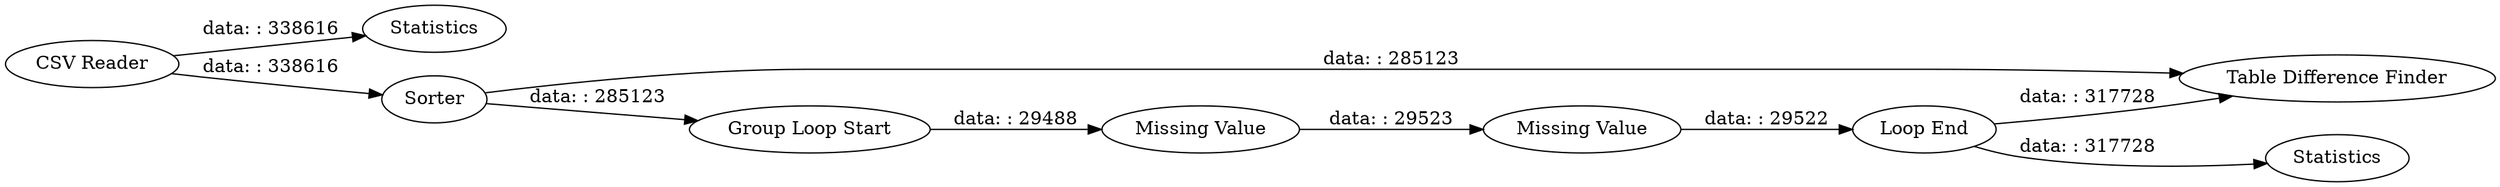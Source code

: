 digraph {
	"5915640124274449515_15" [label=Statistics]
	"5915640124274449515_16" [label="Table Difference Finder"]
	"5915640124274449515_14" [label=Statistics]
	"5915640124274449515_10" [label="Group Loop Start"]
	"5915640124274449515_11" [label="Missing Value"]
	"5915640124274449515_12" [label="Missing Value"]
	"5915640124274449515_2" [label="CSV Reader"]
	"5915640124274449515_13" [label="Loop End"]
	"5915640124274449515_17" [label=Sorter]
	"5915640124274449515_10" -> "5915640124274449515_11" [label="data: : 29488"]
	"5915640124274449515_13" -> "5915640124274449515_14" [label="data: : 317728"]
	"5915640124274449515_17" -> "5915640124274449515_16" [label="data: : 285123"]
	"5915640124274449515_12" -> "5915640124274449515_13" [label="data: : 29522"]
	"5915640124274449515_11" -> "5915640124274449515_12" [label="data: : 29523"]
	"5915640124274449515_13" -> "5915640124274449515_16" [label="data: : 317728"]
	"5915640124274449515_17" -> "5915640124274449515_10" [label="data: : 285123"]
	"5915640124274449515_2" -> "5915640124274449515_17" [label="data: : 338616"]
	"5915640124274449515_2" -> "5915640124274449515_15" [label="data: : 338616"]
	rankdir=LR
}

